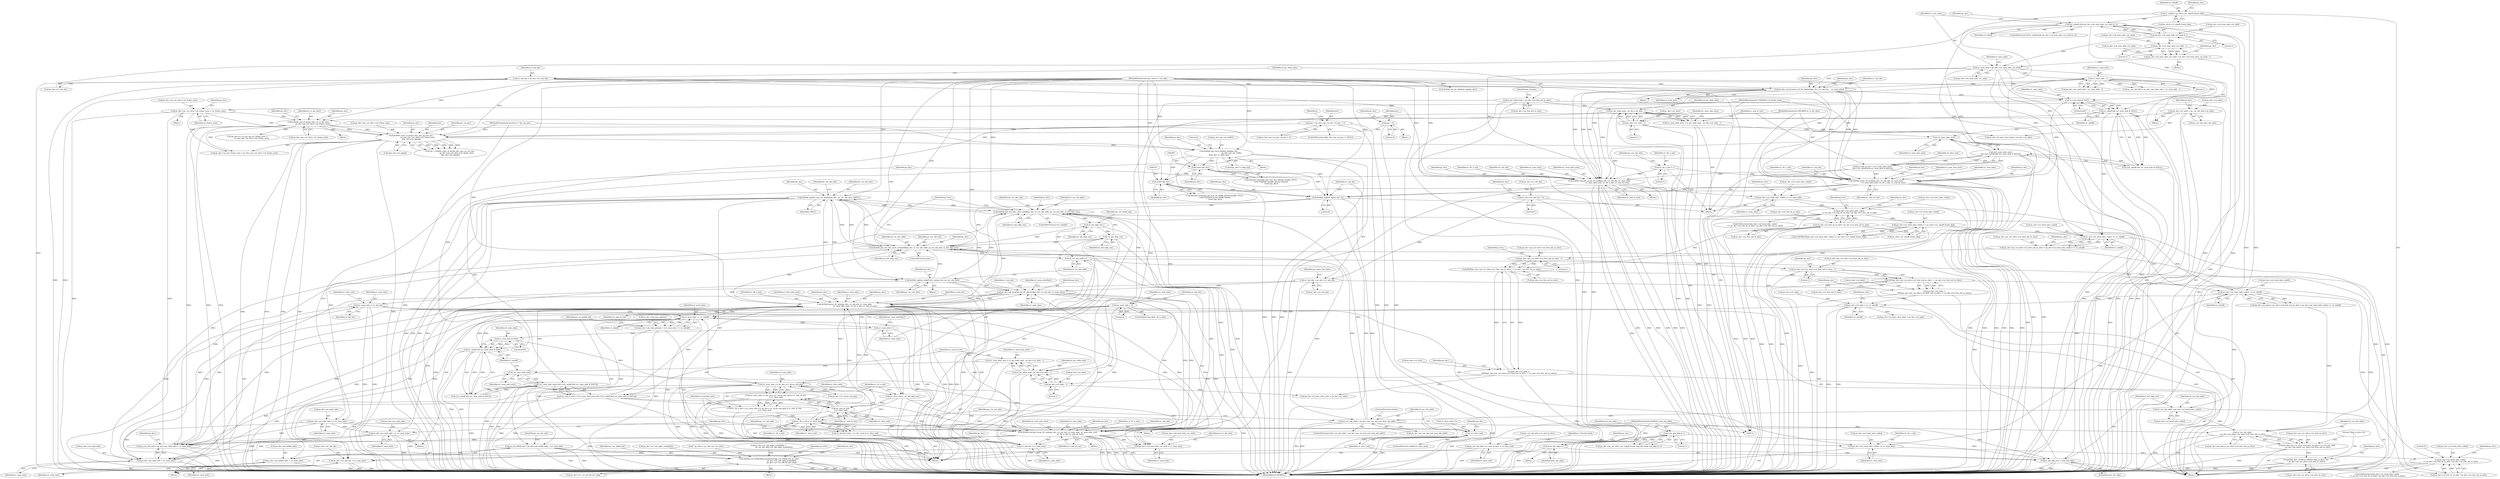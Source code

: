 digraph "0_Android_494561291a503840f385fbcd11d9bc5f4dc502b8_0@API" {
"1001226" [label="(Call,ih264d_update_nnz_for_skipmb(ps_dec, ps_cur_mb_info, CAVLC))"];
"1001155" [label="(Call,ih264d_get_mb_info_cavlc_mbaff(ps_dec, i2_cur_mb_addr, ps_cur_mb_info, i2_mb_skip_run))"];
"1001337" [label="(Call,ih264d_parse_tfr_nmb(ps_dec, u1_mb_idx, u1_num_mbs,\n                                     u1_num_mbs_next, u1_tfr_n_mb, u1_end_of_row))"];
"1001313" [label="(Call,ps_dec->pf_mvpred_ref_tfr_nby2mb(ps_dec, u1_mb_idx, u1_num_mbs))"];
"1001254" [label="(Call,ih264d_update_mbaff_left_nnz(ps_dec, ps_cur_mb_info))"];
"1001226" [label="(Call,ih264d_update_nnz_for_skipmb(ps_dec, ps_cur_mb_info, CAVLC))"];
"1001161" [label="(Call,ih264d_get_mb_info_cavlc_nonmbaff(ps_dec, i2_cur_mb_addr, ps_cur_mb_info, i2_mb_skip_run))"];
"1001057" [label="(Call,ih264d_update_qp(ps_dec, 0))"];
"1000486" [label="(Call,(void *)ps_dec)"];
"1000431" [label="(Call,ih264d_get_next_display_field(ps_dec,\n                                              ps_dec->ps_out_buffer,\n &(ps_dec->s_disp_op)))"];
"1000392" [label="(Call,ih264d_start_of_pic(ps_dec, poc, ps_cur_poc,\n                        ps_dec->ps_cur_slice->u2_frame_num,\n &ps_dec->ps_pps[j]))"];
"1000249" [label="(Call,ih264d_end_of_pic(ps_dec, u1_is_idr_slice,\n                ps_dec->ps_cur_slice->u2_frame_num))"];
"1000132" [label="(MethodParameterIn,dec_struct_t * ps_dec)"];
"1000134" [label="(MethodParameterIn,UWORD8 u1_is_idr_slice)"];
"1000236" [label="(Call,ps_dec->ps_cur_slice->u2_frame_num = u2_frame_num)"];
"1000135" [label="(MethodParameterIn,UWORD16 u2_frame_num)"];
"1000303" [label="(Call,poc = ps_dec->ps_cur_pic->i4_poc + 2)"];
"1000272" [label="(Call,poc = 0)"];
"1000136" [label="(MethodParameterIn,pocstruct_t *ps_cur_poc)"];
"1000744" [label="(Call,ih264d_decode_recon_tfr_nmb(ps_dec, u1_mb_idx, u1_num_mbs,\n                            u1_num_mbs_next, u1_tfr_n_mb, u1_end_of_row))"];
"1000683" [label="(Call,ps_dec->pf_mvpred_ref_tfr_nby2mb(ps_dec, u1_mb_idx,    u1_num_mbs))"];
"1000143" [label="(Call,u1_mb_idx = ps_dec->u1_mb_idx)"];
"1000588" [label="(Call,u1_num_mbs = ps_dec->u4_num_mbs_cur_nmb)"];
"1000569" [label="(Call,ps_dec->u4_num_mbs_cur_nmb & 1)"];
"1000575" [label="(Call,ps_dec->u4_num_mbs_cur_nmb = ps_dec->u4_num_mbs_cur_nmb - 1)"];
"1000579" [label="(Call,ps_dec->u4_num_mbs_cur_nmb - 1)"];
"1000602" [label="(Call,u1_num_mbs - 1)"];
"1000711" [label="(Call,u1_num_mbs & 0x01)"];
"1000706" [label="(Call,!u1_num_mbs_next)"];
"1000694" [label="(Call,u1_num_mbs_next = i2_pic_wdin_mbs - ps_dec->u2_mbx - 1)"];
"1000696" [label="(Call,i2_pic_wdin_mbs - ps_dec->u2_mbx - 1)"];
"1000152" [label="(Call,i2_pic_wdin_mbs = ps_dec->u2_frm_wd_in_mbs)"];
"1000698" [label="(Call,ps_dec->u2_mbx - 1)"];
"1000637" [label="(Call,ps_dec->u2_mbx = ps_cur_mb_info->u2_mbx)"];
"1000717" [label="(Call,u1_tfr_n_mb = 1)"];
"1000703" [label="(Call,u1_end_of_row = (!u1_num_mbs_next)\n && (!(u1_mbaff && (u1_num_mbs & 0x01))))"];
"1000705" [label="(Call,(!u1_num_mbs_next)\n && (!(u1_mbaff && (u1_num_mbs & 0x01))))"];
"1000708" [label="(Call,!(u1_mbaff && (u1_num_mbs & 0x01)))"];
"1000709" [label="(Call,u1_mbaff && (u1_num_mbs & 0x01))"];
"1000567" [label="(Call,(u1_mbaff) && (ps_dec->u4_num_mbs_cur_nmb & 1))"];
"1000191" [label="(Call,u1_mbaff = ps_slice->u1_mbaff_frame_flag)"];
"1000730" [label="(Call,ih264d_parse_tfr_nmb(ps_dec, u1_mb_idx, u1_num_mbs,\n                            u1_num_mbs_next, u1_tfr_n_mb, u1_end_of_row))"];
"1000530" [label="(Call,(void *)ps_dec)"];
"1001351" [label="(Call,ih264d_decode_recon_tfr_nmb(ps_dec, u1_mb_idx, u1_num_mbs, u1_num_mbs_next,\n                                            u1_tfr_n_mb, u1_end_of_row))"];
"1001277" [label="(Call,!u1_num_mbs_next)"];
"1001265" [label="(Call,u1_num_mbs_next = i2_pic_wdin_mbs - ps_dec->u2_mbx - 1)"];
"1001267" [label="(Call,i2_pic_wdin_mbs - ps_dec->u2_mbx - 1)"];
"1001269" [label="(Call,ps_dec->u2_mbx - 1)"];
"1001010" [label="(Call,ps_dec->u2_mbx =\n (MOD(ps_dec->ps_cur_slice->u2_first_mb_in_slice - 1, ps_dec->u2_frm_wd_in_mbs)))"];
"1001014" [label="(Call,MOD(ps_dec->ps_cur_slice->u2_first_mb_in_slice - 1, ps_dec->u2_frm_wd_in_mbs))"];
"1001015" [label="(Call,ps_dec->ps_cur_slice->u2_first_mb_in_slice - 1)"];
"1000893" [label="(Call,ps_dec->ps_cur_slice->u2_first_mb_in_slice = ps_dec->u2_total_mbs_coded >> u1_mbaff)"];
"1000899" [label="(Call,ps_dec->u2_total_mbs_coded >> u1_mbaff)"];
"1000795" [label="(Call,ps_dec->u2_total_mbs_coded >> ps_slice->u1_mbaff_frame_flag)"];
"1000767" [label="(Call,ps_dec->u2_total_mbs_coded\n >= ps_dec->u2_frm_ht_in_mbs * ps_dec->u2_frm_wd_in_mbs)"];
"1000751" [label="(Call,ps_dec->u2_total_mbs_coded += u1_num_mbs)"];
"1000771" [label="(Call,ps_dec->u2_frm_ht_in_mbs * ps_dec->u2_frm_wd_in_mbs)"];
"1001302" [label="(Call,u1_tfr_n_mb || u1_slice_end)"];
"1001289" [label="(Call,u1_tfr_n_mb = (u1_num_mbs == ps_dec->u1_recon_mb_grp) || u1_end_of_row\n || u1_slice_end)"];
"1001291" [label="(Call,(u1_num_mbs == ps_dec->u1_recon_mb_grp) || u1_end_of_row\n || u1_slice_end)"];
"1001292" [label="(Call,u1_num_mbs == ps_dec->u1_recon_mb_grp)"];
"1001282" [label="(Call,u1_num_mbs & 0x01)"];
"1001259" [label="(Call,u1_num_mbs++)"];
"1001128" [label="(Call,u1_num_mbs >> u1_mbaff)"];
"1001070" [label="(Call,u1_num_mbs = u1_mb_idx)"];
"1001060" [label="(Call,u1_mb_idx = ps_dec->u1_mb_idx)"];
"1000756" [label="(Call,ps_dec->u1_mb_idx = 0)"];
"1001365" [label="(Call,u1_num_mbs = 0)"];
"1001040" [label="(Call,ps_dec->u2_mby <<= u1_mbaff)"];
"1001025" [label="(Call,ps_dec->u2_mby =\n (DIV(ps_dec->ps_cur_slice->u2_first_mb_in_slice - 1, ps_dec->u2_frm_wd_in_mbs)))"];
"1001029" [label="(Call,DIV(ps_dec->ps_cur_slice->u2_first_mb_in_slice - 1, ps_dec->u2_frm_wd_in_mbs))"];
"1001030" [label="(Call,ps_dec->ps_cur_slice->u2_first_mb_in_slice - 1)"];
"1000939" [label="(Call,ps_dec->u2_total_mbs_coded >> u1_mbaff)"];
"1001280" [label="(Call,u1_mbaff && (u1_num_mbs & 0x01))"];
"1001297" [label="(Call,u1_end_of_row\n || u1_slice_end)"];
"1001274" [label="(Call,u1_end_of_row = (!u1_num_mbs_next) && (!(u1_mbaff && (u1_num_mbs & 0x01))))"];
"1001276" [label="(Call,(!u1_num_mbs_next) && (!(u1_mbaff && (u1_num_mbs & 0x01))))"];
"1001279" [label="(Call,!(u1_mbaff && (u1_num_mbs & 0x01)))"];
"1001285" [label="(Call,u1_slice_end = !i2_mb_skip_run)"];
"1001287" [label="(Call,!i2_mb_skip_run)"];
"1001242" [label="(Call,i2_mb_skip_run--)"];
"1001099" [label="(Call,i2_cur_mb_addr > ps_dec->ps_cur_sps->u2_max_mb_addr)"];
"1001257" [label="(Call,i2_cur_mb_addr++)"];
"1001085" [label="(Call,i2_cur_mb_addr = ps_dec->u2_total_mbs_coded)"];
"1001107" [label="(Call,ps_cur_mb_info = ps_dec->ps_nmb_info + u1_num_mbs)"];
"1000737" [label="(Call,ps_dec->ps_nmb_info += u1_num_mbs)"];
"1001344" [label="(Call,ps_dec->ps_nmb_info +=  u1_num_mbs)"];
"1001090" [label="(Call,i2_mb_skip_run = num_mb_skip)"];
"1000222" [label="(Call,num_mb_skip++)"];
"1000218" [label="(Call,num_mb_skip & 1)"];
"1000133" [label="(MethodParameterIn,WORD32 num_mb_skip)"];
"1001368" [label="(Call,u1_mb_idx = u1_num_mbs)"];
"1001094" [label="(Call,!u1_slice_end)"];
"1001300" [label="(Call,u1_decode_nmb = u1_tfr_n_mb || u1_slice_end)"];
"1001305" [label="(Call,ps_cur_mb_info->u1_end_of_slice = u1_slice_end)"];
"1001109" [label="(Call,ps_dec->ps_nmb_info + u1_num_mbs)"];
"1001114" [label="(Call,ps_dec->u4_num_mbs_cur_nmb = u1_num_mbs)"];
"1001124" [label="(Call,ps_dec->u4_num_pmbair = (u1_num_mbs >> u1_mbaff))"];
"1001131" [label="(Call,ps_cur_deblk_mb = ps_dec->ps_deblk_mbn + u1_num_mbs)"];
"1001173" [label="(Call,ih264d_set_deblocking_parameters(ps_cur_deblk_mb, ps_slice,\n                                             ps_dec->u1_mb_ngbr_availablity,\n                                             ps_dec->u1_cur_mb_fld_dec_flag))"];
"1001133" [label="(Call,ps_dec->ps_deblk_mbn + u1_num_mbs)"];
"1001358" [label="(Call,ps_dec->u2_total_mbs_coded += u1_num_mbs)"];
"1001431" [label="(Call,ps_dec->u2_total_mbs_coded\n >= ps_dec->u2_frm_ht_in_mbs * ps_dec->u2_frm_wd_in_mbs)"];
"1001371" [label="(Call,ps_dec->u1_mb_idx = u1_num_mbs)"];
"1001387" [label="(Call,i2_cur_mb_addr\n - ps_dec->ps_parse_cur_slice->u4_first_mb_in_slice)"];
"1001381" [label="(Call,ps_dec->ps_cur_slice->u4_mbs_in_slice = i2_cur_mb_addr\n - ps_dec->ps_parse_cur_slice->u4_first_mb_in_slice)"];
"1001394" [label="(Call,H264_DEC_DEBUG_PRINT(\"Mbs in slice: %d\n\", ps_dec->ps_cur_slice->u4_mbs_in_slice))"];
"1001396" [label="(Call,ps_dec->ps_cur_slice->u4_mbs_in_slice)"];
"1000702" [label="(Literal,1)"];
"1001011" [label="(Call,ps_dec->u2_mbx)"];
"1000744" [label="(Call,ih264d_decode_recon_tfr_nmb(ps_dec, u1_mb_idx, u1_num_mbs,\n                            u1_num_mbs_next, u1_tfr_n_mb, u1_end_of_row))"];
"1000734" [label="(Identifier,u1_num_mbs_next)"];
"1000596" [label="(Call,ps_cur_mb_info = ps_dec->ps_nmb_info + u1_num_mbs - 1)"];
"1001281" [label="(Identifier,u1_mbaff)"];
"1001174" [label="(Identifier,ps_cur_deblk_mb)"];
"1000488" [label="(Identifier,ps_dec)"];
"1000273" [label="(Identifier,poc)"];
"1001450" [label="(MethodReturn,WORD32)"];
"1000796" [label="(Call,ps_dec->u2_total_mbs_coded)"];
"1001057" [label="(Call,ih264d_update_qp(ps_dec, 0))"];
"1001059" [label="(Literal,0)"];
"1001062" [label="(Call,ps_dec->u1_mb_idx)"];
"1001173" [label="(Call,ih264d_set_deblocking_parameters(ps_cur_deblk_mb, ps_slice,\n                                             ps_dec->u1_mb_ngbr_availablity,\n                                             ps_dec->u1_cur_mb_fld_dec_flag))"];
"1000751" [label="(Call,ps_dec->u2_total_mbs_coded += u1_num_mbs)"];
"1001299" [label="(Identifier,u1_slice_end)"];
"1000486" [label="(Call,(void *)ps_dec)"];
"1001357" [label="(Identifier,u1_end_of_row)"];
"1001160" [label="(ControlStructure,else)"];
"1001159" [label="(Identifier,i2_mb_skip_run)"];
"1001416" [label="(Call,ps_dec->i2_prev_slice_mbx = ps_dec->u2_mbx)"];
"1001352" [label="(Identifier,ps_dec)"];
"1001037" [label="(Call,ps_dec->u2_frm_wd_in_mbs)"];
"1001106" [label="(ControlStructure,break;)"];
"1000138" [label="(Block,)"];
"1000733" [label="(Identifier,u1_num_mbs)"];
"1001284" [label="(Literal,0x01)"];
"1000570" [label="(Call,ps_dec->u4_num_mbs_cur_nmb)"];
"1000712" [label="(Identifier,u1_num_mbs)"];
"1001292" [label="(Call,u1_num_mbs == ps_dec->u1_recon_mb_grp)"];
"1000637" [label="(Call,ps_dec->u2_mbx = ps_cur_mb_info->u2_mbx)"];
"1001318" [label="(Identifier,u1_num_mbsNby2)"];
"1000390" [label="(Call,ret = ih264d_start_of_pic(ps_dec, poc, ps_cur_poc,\n                        ps_dec->ps_cur_slice->u2_frame_num,\n &ps_dec->ps_pps[j]))"];
"1000731" [label="(Identifier,ps_dec)"];
"1001269" [label="(Call,ps_dec->u2_mbx - 1)"];
"1001258" [label="(Identifier,i2_cur_mb_addr)"];
"1000396" [label="(Call,ps_dec->ps_cur_slice->u2_frame_num)"];
"1000698" [label="(Call,ps_dec->u2_mbx - 1)"];
"1000743" [label="(Block,)"];
"1001025" [label="(Call,ps_dec->u2_mby =\n (DIV(ps_dec->ps_cur_slice->u2_first_mb_in_slice - 1, ps_dec->u2_frm_wd_in_mbs)))"];
"1000704" [label="(Identifier,u1_end_of_row)"];
"1001113" [label="(Identifier,u1_num_mbs)"];
"1000781" [label="(Identifier,ps_dec)"];
"1000251" [label="(Identifier,u1_is_idr_slice)"];
"1000900" [label="(Call,ps_dec->u2_total_mbs_coded)"];
"1001381" [label="(Call,ps_dec->ps_cur_slice->u4_mbs_in_slice = i2_cur_mb_addr\n - ps_dec->ps_parse_cur_slice->u4_first_mb_in_slice)"];
"1001365" [label="(Call,u1_num_mbs = 0)"];
"1001423" [label="(Call,ps_dec->i2_prev_slice_mby = ps_dec->u2_mby)"];
"1001016" [label="(Call,ps_dec->ps_cur_slice->u2_first_mb_in_slice)"];
"1000154" [label="(Call,ps_dec->u2_frm_wd_in_mbs)"];
"1000752" [label="(Call,ps_dec->u2_total_mbs_coded)"];
"1001303" [label="(Identifier,u1_tfr_n_mb)"];
"1000268" [label="(Block,)"];
"1000219" [label="(Identifier,num_mb_skip)"];
"1001345" [label="(Call,ps_dec->ps_nmb_info)"];
"1001389" [label="(Call,ps_dec->ps_parse_cur_slice->u4_first_mb_in_slice)"];
"1001278" [label="(Identifier,u1_num_mbs_next)"];
"1001265" [label="(Call,u1_num_mbs_next = i2_pic_wdin_mbs - ps_dec->u2_mbx - 1)"];
"1001290" [label="(Identifier,u1_tfr_n_mb)"];
"1000748" [label="(Identifier,u1_num_mbs_next)"];
"1000297" [label="(ControlStructure,if(ps_dec->ps_cur_pic != NULL))"];
"1001388" [label="(Identifier,i2_cur_mb_addr)"];
"1001071" [label="(Identifier,u1_num_mbs)"];
"1000799" [label="(Call,ps_slice->u1_mbaff_frame_flag)"];
"1001176" [label="(Call,ps_dec->u1_mb_ngbr_availablity)"];
"1000717" [label="(Call,u1_tfr_n_mb = 1)"];
"1000753" [label="(Identifier,ps_dec)"];
"1000684" [label="(Identifier,ps_dec)"];
"1001101" [label="(Call,ps_dec->ps_cur_sps->u2_max_mb_addr)"];
"1001165" [label="(Identifier,i2_mb_skip_run)"];
"1000401" [label="(Call,&ps_dec->ps_pps[j])"];
"1000709" [label="(Call,u1_mbaff && (u1_num_mbs & 0x01))"];
"1001266" [label="(Identifier,u1_num_mbs_next)"];
"1000304" [label="(Identifier,poc)"];
"1000393" [label="(Identifier,ps_dec)"];
"1000145" [label="(Call,ps_dec->u1_mb_idx)"];
"1001348" [label="(Identifier,u1_num_mbs)"];
"1000758" [label="(Identifier,ps_dec)"];
"1001359" [label="(Call,ps_dec->u2_total_mbs_coded)"];
"1000132" [label="(MethodParameterIn,dec_struct_t * ps_dec)"];
"1000745" [label="(Identifier,ps_dec)"];
"1001114" [label="(Call,ps_dec->u4_num_mbs_cur_nmb = u1_num_mbs)"];
"1000568" [label="(Identifier,u1_mbaff)"];
"1001297" [label="(Call,u1_end_of_row\n || u1_slice_end)"];
"1000313" [label="(Identifier,j)"];
"1001255" [label="(Identifier,ps_dec)"];
"1000207" [label="(Call,ih264d_err_pic_dispbuf_mgr(ps_dec))"];
"1001092" [label="(Identifier,num_mb_skip)"];
"1000903" [label="(Identifier,u1_mbaff)"];
"1001350" [label="(Block,)"];
"1001128" [label="(Call,u1_num_mbs >> u1_mbaff)"];
"1000250" [label="(Identifier,ps_dec)"];
"1000604" [label="(Literal,1)"];
"1000939" [label="(Call,ps_dec->u2_total_mbs_coded >> u1_mbaff)"];
"1001164" [label="(Identifier,ps_cur_mb_info)"];
"1001279" [label="(Call,!(u1_mbaff && (u1_num_mbs & 0x01)))"];
"1001288" [label="(Identifier,i2_mb_skip_run)"];
"1001109" [label="(Call,ps_dec->ps_nmb_info + u1_num_mbs)"];
"1000766" [label="(ControlStructure,if(ps_dec->u2_total_mbs_coded\n >= ps_dec->u2_frm_ht_in_mbs * ps_dec->u2_frm_wd_in_mbs))"];
"1001341" [label="(Identifier,u1_num_mbs_next)"];
"1000768" [label="(Call,ps_dec->u2_total_mbs_coded)"];
"1001094" [label="(Call,!u1_slice_end)"];
"1001047" [label="(Identifier,ps_dec)"];
"1000790" [label="(Identifier,ps_dec)"];
"1000598" [label="(Call,ps_dec->ps_nmb_info + u1_num_mbs - 1)"];
"1001041" [label="(Call,ps_dec->u2_mby)"];
"1000303" [label="(Call,poc = ps_dec->ps_cur_pic->i4_poc + 2)"];
"1001267" [label="(Call,i2_pic_wdin_mbs - ps_dec->u2_mbx - 1)"];
"1001155" [label="(Call,ih264d_get_mb_info_cavlc_mbaff(ps_dec, i2_cur_mb_addr, ps_cur_mb_info, i2_mb_skip_run))"];
"1001036" [label="(Literal,1)"];
"1000602" [label="(Call,u1_num_mbs - 1)"];
"1001087" [label="(Call,ps_dec->u2_total_mbs_coded)"];
"1000218" [label="(Call,num_mb_skip & 1)"];
"1000223" [label="(Identifier,num_mb_skip)"];
"1001073" [label="(Call,u1_slice_end = 0)"];
"1000532" [label="(Identifier,ps_dec)"];
"1000565" [label="(Block,)"];
"1001287" [label="(Call,!i2_mb_skip_run)"];
"1000583" [label="(Literal,1)"];
"1000757" [label="(Call,ps_dec->u1_mb_idx)"];
"1001294" [label="(Call,ps_dec->u1_recon_mb_grp)"];
"1000260" [label="(Identifier,ps_dec)"];
"1001040" [label="(Call,ps_dec->u2_mby <<= u1_mbaff)"];
"1000738" [label="(Call,ps_dec->ps_nmb_info)"];
"1001309" [label="(Identifier,u1_slice_end)"];
"1001130" [label="(Identifier,u1_mbaff)"];
"1001015" [label="(Call,ps_dec->ps_cur_slice->u2_first_mb_in_slice - 1)"];
"1001030" [label="(Call,ps_dec->ps_cur_slice->u2_first_mb_in_slice - 1)"];
"1001014" [label="(Call,MOD(ps_dec->ps_cur_slice->u2_first_mb_in_slice - 1, ps_dec->u2_frm_wd_in_mbs))"];
"1001096" [label="(Block,)"];
"1001368" [label="(Call,u1_mb_idx = u1_num_mbs)"];
"1000574" [label="(Block,)"];
"1001371" [label="(Call,ps_dec->u1_mb_idx = u1_num_mbs)"];
"1000237" [label="(Call,ps_dec->ps_cur_slice->u2_frame_num)"];
"1001435" [label="(Call,ps_dec->u2_frm_ht_in_mbs * ps_dec->u2_frm_wd_in_mbs)"];
"1001307" [label="(Identifier,ps_cur_mb_info)"];
"1001356" [label="(Identifier,u1_tfr_n_mb)"];
"1000242" [label="(Identifier,u2_frame_num)"];
"1001351" [label="(Call,ih264d_decode_recon_tfr_nmb(ps_dec, u1_mb_idx, u1_num_mbs, u1_num_mbs_next,\n                                            u1_tfr_n_mb, u1_end_of_row))"];
"1001274" [label="(Call,u1_end_of_row = (!u1_num_mbs_next) && (!(u1_mbaff && (u1_num_mbs & 0x01))))"];
"1001358" [label="(Call,ps_dec->u2_total_mbs_coded += u1_num_mbs)"];
"1000696" [label="(Call,i2_pic_wdin_mbs - ps_dec->u2_mbx - 1)"];
"1000278" [label="(Identifier,ps_dec)"];
"1000715" [label="(Identifier,u1_slice_end)"];
"1001394" [label="(Call,H264_DEC_DEBUG_PRINT(\"Mbs in slice: %d\n\", ps_dec->ps_cur_slice->u4_mbs_in_slice))"];
"1000530" [label="(Call,(void *)ps_dec)"];
"1000705" [label="(Call,(!u1_num_mbs_next)\n && (!(u1_mbaff && (u1_num_mbs & 0x01))))"];
"1000143" [label="(Call,u1_mb_idx = ps_dec->u1_mb_idx)"];
"1001042" [label="(Identifier,ps_dec)"];
"1000252" [label="(Call,ps_dec->ps_cur_slice->u2_frame_num)"];
"1001367" [label="(Literal,0)"];
"1001432" [label="(Call,ps_dec->u2_total_mbs_coded)"];
"1000246" [label="(Identifier,ps_dec)"];
"1000641" [label="(Call,ps_cur_mb_info->u2_mbx)"];
"1000248" [label="(Block,)"];
"1000305" [label="(Call,ps_dec->ps_cur_pic->i4_poc + 2)"];
"1001259" [label="(Call,u1_num_mbs++)"];
"1001060" [label="(Call,u1_mb_idx = ps_dec->u1_mb_idx)"];
"1001161" [label="(Call,ih264d_get_mb_info_cavlc_nonmbaff(ps_dec, i2_cur_mb_addr, ps_cur_mb_info, i2_mb_skip_run))"];
"1001229" [label="(Identifier,CAVLC)"];
"1001360" [label="(Identifier,ps_dec)"];
"1000940" [label="(Call,ps_dec->u2_total_mbs_coded)"];
"1001346" [label="(Identifier,ps_dec)"];
"1000711" [label="(Call,u1_num_mbs & 0x01)"];
"1001404" [label="(Identifier,ps_dec)"];
"1000924" [label="(Call,ps_dec->u2_prv_frame_num = ps_dec->ps_cur_slice->u2_frame_num)"];
"1001340" [label="(Identifier,u1_num_mbs)"];
"1001066" [label="(Identifier,ps_parse_mb_data)"];
"1000638" [label="(Call,ps_dec->u2_mbx)"];
"1001021" [label="(Literal,1)"];
"1001242" [label="(Call,i2_mb_skip_run--)"];
"1001372" [label="(Call,ps_dec->u1_mb_idx)"];
"1000763" [label="(Identifier,ps_dec)"];
"1000166" [label="(Call,* ps_slice = ps_dec->ps_cur_slice)"];
"1001375" [label="(Identifier,u1_num_mbs)"];
"1000907" [label="(Identifier,ps_dec)"];
"1000274" [label="(Literal,0)"];
"1000433" [label="(Call,ps_dec->ps_out_buffer)"];
"1001158" [label="(Identifier,ps_cur_mb_info)"];
"1000522" [label="(Call,ithread_create(ps_dec->pv_bs_deblk_thread_handle, NULL,\n (void *)ih264d_recon_deblk_thread,\n (void *)ps_dec))"];
"1000756" [label="(Call,ps_dec->u1_mb_idx = 0)"];
"1000144" [label="(Identifier,u1_mb_idx)"];
"1000795" [label="(Call,ps_dec->u2_total_mbs_coded >> ps_slice->u1_mbaff_frame_flag)"];
"1001061" [label="(Identifier,u1_mb_idx)"];
"1001289" [label="(Call,u1_tfr_n_mb = (u1_num_mbs == ps_dec->u1_recon_mb_grp) || u1_end_of_row\n || u1_slice_end)"];
"1000580" [label="(Call,ps_dec->u4_num_mbs_cur_nmb)"];
"1000749" [label="(Identifier,u1_tfr_n_mb)"];
"1001262" [label="(Identifier,u1_num_mbsNby2)"];
"1001273" [label="(Literal,1)"];
"1000588" [label="(Call,u1_num_mbs = ps_dec->u4_num_mbs_cur_nmb)"];
"1000222" [label="(Call,num_mb_skip++)"];
"1000775" [label="(Call,ps_dec->u2_frm_wd_in_mbs)"];
"1001282" [label="(Call,u1_num_mbs & 0x01)"];
"1001074" [label="(Identifier,u1_slice_end)"];
"1000221" [label="(Block,)"];
"1000694" [label="(Call,u1_num_mbs_next = i2_pic_wdin_mbs - ps_dec->u2_mbx - 1)"];
"1001131" [label="(Call,ps_cur_deblk_mb = ps_dec->ps_deblk_mbn + u1_num_mbs)"];
"1001100" [label="(Identifier,i2_cur_mb_addr)"];
"1000133" [label="(MethodParameterIn,WORD32 num_mb_skip)"];
"1000193" [label="(Call,ps_slice->u1_mbaff_frame_flag)"];
"1001353" [label="(Identifier,u1_mb_idx)"];
"1001179" [label="(Call,ps_dec->u1_cur_mb_fld_dec_flag)"];
"1000710" [label="(Identifier,u1_mbaff)"];
"1000567" [label="(Call,(u1_mbaff) && (ps_dec->u4_num_mbs_cur_nmb & 1))"];
"1001387" [label="(Call,i2_cur_mb_addr\n - ps_dec->ps_parse_cur_slice->u4_first_mb_in_slice)"];
"1000235" [label="(Block,)"];
"1000893" [label="(Call,ps_dec->ps_cur_slice->u2_first_mb_in_slice = ps_dec->u2_total_mbs_coded >> u1_mbaff)"];
"1000697" [label="(Identifier,i2_pic_wdin_mbs)"];
"1001301" [label="(Identifier,u1_decode_nmb)"];
"1001395" [label="(Literal,\"Mbs in slice: %d\n\")"];
"1000793" [label="(Call,(UWORD32)(ps_dec->u2_total_mbs_coded >> ps_slice->u1_mbaff_frame_flag))"];
"1001246" [label="(Identifier,ps_cur_deblk_mb)"];
"1000706" [label="(Call,!u1_num_mbs_next)"];
"1001115" [label="(Call,ps_dec->u4_num_mbs_cur_nmb)"];
"1000718" [label="(Identifier,u1_tfr_n_mb)"];
"1000699" [label="(Call,ps_dec->u2_mbx)"];
"1000569" [label="(Call,ps_dec->u4_num_mbs_cur_nmb & 1)"];
"1001091" [label="(Identifier,i2_mb_skip_run)"];
"1001116" [label="(Identifier,ps_dec)"];
"1000750" [label="(Identifier,u1_end_of_row)"];
"1000683" [label="(Call,ps_dec->pf_mvpred_ref_tfr_nby2mb(ps_dec, u1_mb_idx,    u1_num_mbs))"];
"1000161" [label="(Identifier,ps_bitstrm)"];
"1000590" [label="(Call,ps_dec->u4_num_mbs_cur_nmb)"];
"1001313" [label="(Call,ps_dec->pf_mvpred_ref_tfr_nby2mb(ps_dec, u1_mb_idx, u1_num_mbs))"];
"1001137" [label="(Identifier,u1_num_mbs)"];
"1000212" [label="(Call,ps_dec->ps_cur_slice->u1_mbaff_frame_flag && (num_mb_skip & 1))"];
"1000767" [label="(Call,ps_dec->u2_total_mbs_coded\n >= ps_dec->u2_frm_ht_in_mbs * ps_dec->u2_frm_wd_in_mbs)"];
"1001134" [label="(Call,ps_dec->ps_deblk_mbn)"];
"1001124" [label="(Call,ps_dec->u4_num_pmbair = (u1_num_mbs >> u1_mbaff))"];
"1001010" [label="(Call,ps_dec->u2_mbx =\n (MOD(ps_dec->ps_cur_slice->u2_first_mb_in_slice - 1, ps_dec->u2_frm_wd_in_mbs)))"];
"1001298" [label="(Identifier,u1_end_of_row)"];
"1000192" [label="(Identifier,u1_mbaff)"];
"1001293" [label="(Identifier,u1_num_mbs)"];
"1000436" [label="(Call,&(ps_dec->s_disp_op))"];
"1000236" [label="(Call,ps_dec->ps_cur_slice->u2_frame_num = u2_frame_num)"];
"1001108" [label="(Identifier,ps_cur_mb_info)"];
"1000202" [label="(Identifier,ps_dec)"];
"1000722" [label="(Identifier,ps_cur_mb_info)"];
"1000249" [label="(Call,ih264d_end_of_pic(ps_dec, u1_is_idr_slice,\n                ps_dec->ps_cur_slice->u2_frame_num))"];
"1001090" [label="(Call,i2_mb_skip_run = num_mb_skip)"];
"1000719" [label="(Literal,1)"];
"1001132" [label="(Identifier,ps_cur_deblk_mb)"];
"1000772" [label="(Call,ps_dec->u2_frm_ht_in_mbs)"];
"1001305" [label="(Call,ps_cur_mb_info->u1_end_of_slice = u1_slice_end)"];
"1001129" [label="(Identifier,u1_num_mbs)"];
"1001338" [label="(Identifier,ps_dec)"];
"1000134" [label="(MethodParameterIn,UWORD8 u1_is_idr_slice)"];
"1001023" [label="(Identifier,ps_dec)"];
"1001291" [label="(Call,(u1_num_mbs == ps_dec->u1_recon_mb_grp) || u1_end_of_row\n || u1_slice_end)"];
"1001156" [label="(Identifier,ps_dec)"];
"1000730" [label="(Call,ih264d_parse_tfr_nmb(ps_dec, u1_mb_idx, u1_num_mbs,\n                            u1_num_mbs_next, u1_tfr_n_mb, u1_end_of_row))"];
"1000755" [label="(Identifier,u1_num_mbs)"];
"1001336" [label="(Block,)"];
"1001072" [label="(Identifier,u1_mb_idx)"];
"1001254" [label="(Call,ih264d_update_mbaff_left_nnz(ps_dec, ps_cur_mb_info))"];
"1001256" [label="(Identifier,ps_cur_mb_info)"];
"1000432" [label="(Identifier,ps_dec)"];
"1001276" [label="(Call,(!u1_num_mbs_next) && (!(u1_mbaff && (u1_num_mbs & 0x01))))"];
"1000152" [label="(Call,i2_pic_wdin_mbs = ps_dec->u2_frm_wd_in_mbs)"];
"1000746" [label="(Identifier,u1_mb_idx)"];
"1000644" [label="(Call,ps_dec->u1_mb_ngbr_availablity =\n                    ps_cur_mb_info->u1_mb_ngbr_availablity)"];
"1001364" [label="(Identifier,u1_tfr_n_mb)"];
"1001283" [label="(Identifier,u1_num_mbs)"];
"1000257" [label="(Call,ps_dec->s_cur_pic_poc.u2_frame_num =\n                ps_dec->ps_cur_slice->u2_frame_num)"];
"1001107" [label="(Call,ps_cur_mb_info = ps_dec->ps_nmb_info + u1_num_mbs)"];
"1000708" [label="(Call,!(u1_mbaff && (u1_num_mbs & 0x01)))"];
"1001277" [label="(Call,!u1_num_mbs_next)"];
"1001140" [label="(Identifier,ps_cur_mb_info)"];
"1001243" [label="(Identifier,i2_mb_skip_run)"];
"1000653" [label="(Block,)"];
"1001257" [label="(Call,i2_cur_mb_addr++)"];
"1001339" [label="(Identifier,u1_mb_idx)"];
"1001286" [label="(Identifier,u1_slice_end)"];
"1001300" [label="(Call,u1_decode_nmb = u1_tfr_n_mb || u1_slice_end)"];
"1000220" [label="(Literal,1)"];
"1001026" [label="(Call,ps_dec->u2_mby)"];
"1000430" [label="(Block,)"];
"1001162" [label="(Identifier,ps_dec)"];
"1001133" [label="(Call,ps_dec->ps_deblk_mbn + u1_num_mbs)"];
"1001430" [label="(ControlStructure,if(ps_dec->u2_total_mbs_coded\n >= ps_dec->u2_frm_ht_in_mbs * ps_dec->u2_frm_wd_in_mbs))"];
"1000735" [label="(Identifier,u1_tfr_n_mb)"];
"1001355" [label="(Identifier,u1_num_mbs_next)"];
"1000135" [label="(MethodParameterIn,UWORD16 u2_frame_num)"];
"1001070" [label="(Call,u1_num_mbs = u1_mb_idx)"];
"1001445" [label="(Identifier,ps_dec)"];
"1001342" [label="(Identifier,u1_tfr_n_mb)"];
"1001362" [label="(Identifier,u1_num_mbs)"];
"1000760" [label="(Literal,0)"];
"1001369" [label="(Identifier,u1_mb_idx)"];
"1001233" [label="(Identifier,ps_cur_mb_info)"];
"1000689" [label="(Identifier,ps_dec)"];
"1000227" [label="(Identifier,ps_dec)"];
"1000682" [label="(Block,)"];
"1001093" [label="(ControlStructure,while(!u1_slice_end))"];
"1000894" [label="(Call,ps_dec->ps_cur_slice->u2_first_mb_in_slice)"];
"1000272" [label="(Call,poc = 0)"];
"1000943" [label="(Identifier,u1_mbaff)"];
"1000707" [label="(Identifier,u1_num_mbs_next)"];
"1000713" [label="(Literal,0x01)"];
"1001098" [label="(ControlStructure,if(i2_cur_mb_addr > ps_dec->ps_cur_sps->u2_max_mb_addr))"];
"1000589" [label="(Identifier,u1_num_mbs)"];
"1001268" [label="(Identifier,i2_pic_wdin_mbs)"];
"1001121" [label="(Identifier,ps_cur_mb_info)"];
"1000573" [label="(Literal,1)"];
"1001125" [label="(Call,ps_dec->u4_num_pmbair)"];
"1000394" [label="(Identifier,poc)"];
"1000575" [label="(Call,ps_dec->u4_num_mbs_cur_nmb = ps_dec->u4_num_mbs_cur_nmb - 1)"];
"1001366" [label="(Identifier,u1_num_mbs)"];
"1000686" [label="(Identifier,u1_num_mbs)"];
"1001172" [label="(Block,)"];
"1001373" [label="(Identifier,ps_dec)"];
"1001169" [label="(Identifier,ps_dec)"];
"1001314" [label="(Identifier,ps_dec)"];
"1001312" [label="(Block,)"];
"1001304" [label="(Identifier,u1_slice_end)"];
"1001354" [label="(Identifier,u1_num_mbs)"];
"1001280" [label="(Call,u1_mbaff && (u1_num_mbs & 0x01))"];
"1001110" [label="(Call,ps_dec->ps_nmb_info)"];
"1000899" [label="(Call,ps_dec->u2_total_mbs_coded >> u1_mbaff)"];
"1000586" [label="(Identifier,ps_dec)"];
"1000191" [label="(Call,u1_mbaff = ps_slice->u1_mbaff_frame_flag)"];
"1001027" [label="(Identifier,ps_dec)"];
"1001315" [label="(Identifier,u1_mb_idx)"];
"1001363" [label="(ControlStructure,if(u1_tfr_n_mb))"];
"1000646" [label="(Identifier,ps_dec)"];
"1000577" [label="(Identifier,ps_dec)"];
"1001153" [label="(ControlStructure,if (u1_mbaff))"];
"1000737" [label="(Call,ps_dec->ps_nmb_info += u1_num_mbs)"];
"1000771" [label="(Call,ps_dec->u2_frm_ht_in_mbs * ps_dec->u2_frm_wd_in_mbs)"];
"1001099" [label="(Call,i2_cur_mb_addr > ps_dec->ps_cur_sps->u2_max_mb_addr)"];
"1000603" [label="(Identifier,u1_num_mbs)"];
"1001343" [label="(Identifier,u1_end_of_row)"];
"1000153" [label="(Identifier,i2_pic_wdin_mbs)"];
"1000594" [label="(Identifier,u1_num_mbs)"];
"1001285" [label="(Call,u1_slice_end = !i2_mb_skip_run)"];
"1000736" [label="(Identifier,u1_end_of_row)"];
"1000685" [label="(Identifier,u1_mb_idx)"];
"1001302" [label="(Call,u1_tfr_n_mb || u1_slice_end)"];
"1000747" [label="(Identifier,u1_num_mbs)"];
"1000695" [label="(Identifier,u1_num_mbs_next)"];
"1001118" [label="(Identifier,u1_num_mbs)"];
"1001163" [label="(Identifier,i2_cur_mb_addr)"];
"1001306" [label="(Call,ps_cur_mb_info->u1_end_of_slice)"];
"1001038" [label="(Identifier,ps_dec)"];
"1000703" [label="(Call,u1_end_of_row = (!u1_num_mbs_next)\n && (!(u1_mbaff && (u1_num_mbs & 0x01))))"];
"1000732" [label="(Identifier,u1_mb_idx)"];
"1000933" [label="(Call,ps_dec->ps_parse_cur_slice->u4_first_mb_in_slice = ps_dec->u2_total_mbs_coded >> u1_mbaff)"];
"1000741" [label="(Identifier,u1_num_mbs)"];
"1000442" [label="(Literal,0)"];
"1000431" [label="(Call,ih264d_get_next_display_field(ps_dec,\n                                              ps_dec->ps_out_buffer,\n &(ps_dec->s_disp_op)))"];
"1001382" [label="(Call,ps_dec->ps_cur_slice->u4_mbs_in_slice)"];
"1000566" [label="(ControlStructure,if((u1_mbaff) && (ps_dec->u4_num_mbs_cur_nmb & 1)))"];
"1001029" [label="(Call,DIV(ps_dec->ps_cur_slice->u2_first_mb_in_slice - 1, ps_dec->u2_frm_wd_in_mbs))"];
"1000739" [label="(Identifier,ps_dec)"];
"1001086" [label="(Identifier,i2_cur_mb_addr)"];
"1001275" [label="(Identifier,u1_end_of_row)"];
"1001031" [label="(Call,ps_dec->ps_cur_slice->u2_first_mb_in_slice)"];
"1001344" [label="(Call,ps_dec->ps_nmb_info +=  u1_num_mbs)"];
"1001095" [label="(Identifier,u1_slice_end)"];
"1001022" [label="(Call,ps_dec->u2_frm_wd_in_mbs)"];
"1001228" [label="(Identifier,ps_cur_mb_info)"];
"1001431" [label="(Call,ps_dec->u2_total_mbs_coded\n >= ps_dec->u2_frm_ht_in_mbs * ps_dec->u2_frm_wd_in_mbs)"];
"1000392" [label="(Call,ih264d_start_of_pic(ps_dec, poc, ps_cur_poc,\n                        ps_dec->ps_cur_slice->u2_frame_num,\n &ps_dec->ps_pps[j]))"];
"1000136" [label="(MethodParameterIn,pocstruct_t *ps_cur_poc)"];
"1001337" [label="(Call,ih264d_parse_tfr_nmb(ps_dec, u1_mb_idx, u1_num_mbs,\n                                     u1_num_mbs_next, u1_tfr_n_mb, u1_end_of_row))"];
"1000576" [label="(Call,ps_dec->u4_num_mbs_cur_nmb)"];
"1001378" [label="(Identifier,ps_dec)"];
"1001058" [label="(Identifier,ps_dec)"];
"1001175" [label="(Identifier,ps_slice)"];
"1000478" [label="(Call,ithread_create(ps_dec->pv_dec_thread_handle, NULL,\n (void *)ih264d_decode_picture_thread,\n (void *)ps_dec))"];
"1001085" [label="(Call,i2_cur_mb_addr = ps_dec->u2_total_mbs_coded)"];
"1001253" [label="(Block,)"];
"1000803" [label="(Call,ps_dec->i2_prev_slice_mbx = ps_dec->u2_mbx)"];
"1001270" [label="(Call,ps_dec->u2_mbx)"];
"1000729" [label="(Block,)"];
"1000579" [label="(Call,ps_dec->u4_num_mbs_cur_nmb - 1)"];
"1001311" [label="(Identifier,u1_decode_nmb)"];
"1001449" [label="(Literal,0)"];
"1001260" [label="(Identifier,u1_num_mbs)"];
"1001157" [label="(Identifier,i2_cur_mb_addr)"];
"1000395" [label="(Identifier,ps_cur_poc)"];
"1001184" [label="(Identifier,ps_dec)"];
"1001044" [label="(Identifier,u1_mbaff)"];
"1001370" [label="(Identifier,u1_num_mbs)"];
"1001227" [label="(Identifier,ps_dec)"];
"1001316" [label="(Identifier,u1_num_mbs)"];
"1001226" [label="(Call,ih264d_update_nnz_for_skipmb(ps_dec, ps_cur_mb_info, CAVLC))"];
"1001226" -> "1001096"  [label="AST: "];
"1001226" -> "1001229"  [label="CFG: "];
"1001227" -> "1001226"  [label="AST: "];
"1001228" -> "1001226"  [label="AST: "];
"1001229" -> "1001226"  [label="AST: "];
"1001233" -> "1001226"  [label="CFG: "];
"1001226" -> "1001450"  [label="DDG: "];
"1001226" -> "1001450"  [label="DDG: "];
"1001226" -> "1001450"  [label="DDG: "];
"1001226" -> "1001450"  [label="DDG: "];
"1001226" -> "1001155"  [label="DDG: "];
"1001226" -> "1001161"  [label="DDG: "];
"1001155" -> "1001226"  [label="DDG: "];
"1001155" -> "1001226"  [label="DDG: "];
"1001161" -> "1001226"  [label="DDG: "];
"1001161" -> "1001226"  [label="DDG: "];
"1000132" -> "1001226"  [label="DDG: "];
"1001226" -> "1001254"  [label="DDG: "];
"1001226" -> "1001254"  [label="DDG: "];
"1001226" -> "1001313"  [label="DDG: "];
"1001155" -> "1001153"  [label="AST: "];
"1001155" -> "1001159"  [label="CFG: "];
"1001156" -> "1001155"  [label="AST: "];
"1001157" -> "1001155"  [label="AST: "];
"1001158" -> "1001155"  [label="AST: "];
"1001159" -> "1001155"  [label="AST: "];
"1001169" -> "1001155"  [label="CFG: "];
"1001155" -> "1001450"  [label="DDG: "];
"1001337" -> "1001155"  [label="DDG: "];
"1001057" -> "1001155"  [label="DDG: "];
"1001254" -> "1001155"  [label="DDG: "];
"1001351" -> "1001155"  [label="DDG: "];
"1000132" -> "1001155"  [label="DDG: "];
"1001099" -> "1001155"  [label="DDG: "];
"1001107" -> "1001155"  [label="DDG: "];
"1001090" -> "1001155"  [label="DDG: "];
"1001287" -> "1001155"  [label="DDG: "];
"1001155" -> "1001242"  [label="DDG: "];
"1001155" -> "1001257"  [label="DDG: "];
"1001337" -> "1001336"  [label="AST: "];
"1001337" -> "1001343"  [label="CFG: "];
"1001338" -> "1001337"  [label="AST: "];
"1001339" -> "1001337"  [label="AST: "];
"1001340" -> "1001337"  [label="AST: "];
"1001341" -> "1001337"  [label="AST: "];
"1001342" -> "1001337"  [label="AST: "];
"1001343" -> "1001337"  [label="AST: "];
"1001346" -> "1001337"  [label="CFG: "];
"1001337" -> "1001450"  [label="DDG: "];
"1001337" -> "1001450"  [label="DDG: "];
"1001337" -> "1001450"  [label="DDG: "];
"1001337" -> "1001450"  [label="DDG: "];
"1001337" -> "1001450"  [label="DDG: "];
"1001337" -> "1001107"  [label="DDG: "];
"1001337" -> "1001109"  [label="DDG: "];
"1001337" -> "1001114"  [label="DDG: "];
"1001337" -> "1001128"  [label="DDG: "];
"1001337" -> "1001161"  [label="DDG: "];
"1001313" -> "1001337"  [label="DDG: "];
"1001313" -> "1001337"  [label="DDG: "];
"1001313" -> "1001337"  [label="DDG: "];
"1000132" -> "1001337"  [label="DDG: "];
"1001277" -> "1001337"  [label="DDG: "];
"1001302" -> "1001337"  [label="DDG: "];
"1001274" -> "1001337"  [label="DDG: "];
"1001297" -> "1001337"  [label="DDG: "];
"1001337" -> "1001344"  [label="DDG: "];
"1001337" -> "1001358"  [label="DDG: "];
"1001337" -> "1001368"  [label="DDG: "];
"1001337" -> "1001371"  [label="DDG: "];
"1001313" -> "1001312"  [label="AST: "];
"1001313" -> "1001316"  [label="CFG: "];
"1001314" -> "1001313"  [label="AST: "];
"1001315" -> "1001313"  [label="AST: "];
"1001316" -> "1001313"  [label="AST: "];
"1001318" -> "1001313"  [label="CFG: "];
"1001313" -> "1001450"  [label="DDG: "];
"1001254" -> "1001313"  [label="DDG: "];
"1000132" -> "1001313"  [label="DDG: "];
"1001368" -> "1001313"  [label="DDG: "];
"1001060" -> "1001313"  [label="DDG: "];
"1001292" -> "1001313"  [label="DDG: "];
"1001313" -> "1001351"  [label="DDG: "];
"1001313" -> "1001351"  [label="DDG: "];
"1001313" -> "1001351"  [label="DDG: "];
"1001254" -> "1001253"  [label="AST: "];
"1001254" -> "1001256"  [label="CFG: "];
"1001255" -> "1001254"  [label="AST: "];
"1001256" -> "1001254"  [label="AST: "];
"1001258" -> "1001254"  [label="CFG: "];
"1001254" -> "1001450"  [label="DDG: "];
"1001254" -> "1001450"  [label="DDG: "];
"1001254" -> "1001450"  [label="DDG: "];
"1001254" -> "1001161"  [label="DDG: "];
"1000132" -> "1001254"  [label="DDG: "];
"1001161" -> "1001160"  [label="AST: "];
"1001161" -> "1001165"  [label="CFG: "];
"1001162" -> "1001161"  [label="AST: "];
"1001163" -> "1001161"  [label="AST: "];
"1001164" -> "1001161"  [label="AST: "];
"1001165" -> "1001161"  [label="AST: "];
"1001169" -> "1001161"  [label="CFG: "];
"1001161" -> "1001450"  [label="DDG: "];
"1001057" -> "1001161"  [label="DDG: "];
"1001351" -> "1001161"  [label="DDG: "];
"1000132" -> "1001161"  [label="DDG: "];
"1001099" -> "1001161"  [label="DDG: "];
"1001107" -> "1001161"  [label="DDG: "];
"1001090" -> "1001161"  [label="DDG: "];
"1001287" -> "1001161"  [label="DDG: "];
"1001161" -> "1001242"  [label="DDG: "];
"1001161" -> "1001257"  [label="DDG: "];
"1001057" -> "1000138"  [label="AST: "];
"1001057" -> "1001059"  [label="CFG: "];
"1001058" -> "1001057"  [label="AST: "];
"1001059" -> "1001057"  [label="AST: "];
"1001061" -> "1001057"  [label="CFG: "];
"1001057" -> "1001450"  [label="DDG: "];
"1001057" -> "1001450"  [label="DDG: "];
"1000486" -> "1001057"  [label="DDG: "];
"1000744" -> "1001057"  [label="DDG: "];
"1000431" -> "1001057"  [label="DDG: "];
"1000730" -> "1001057"  [label="DDG: "];
"1000530" -> "1001057"  [label="DDG: "];
"1000132" -> "1001057"  [label="DDG: "];
"1000486" -> "1000478"  [label="AST: "];
"1000486" -> "1000488"  [label="CFG: "];
"1000487" -> "1000486"  [label="AST: "];
"1000488" -> "1000486"  [label="AST: "];
"1000478" -> "1000486"  [label="CFG: "];
"1000486" -> "1000478"  [label="DDG: "];
"1000431" -> "1000486"  [label="DDG: "];
"1000132" -> "1000486"  [label="DDG: "];
"1000486" -> "1000530"  [label="DDG: "];
"1000431" -> "1000430"  [label="AST: "];
"1000431" -> "1000436"  [label="CFG: "];
"1000432" -> "1000431"  [label="AST: "];
"1000433" -> "1000431"  [label="AST: "];
"1000436" -> "1000431"  [label="AST: "];
"1000442" -> "1000431"  [label="CFG: "];
"1000431" -> "1001450"  [label="DDG: "];
"1000431" -> "1001450"  [label="DDG: "];
"1000431" -> "1001450"  [label="DDG: "];
"1000392" -> "1000431"  [label="DDG: "];
"1000249" -> "1000431"  [label="DDG: "];
"1000132" -> "1000431"  [label="DDG: "];
"1000431" -> "1000530"  [label="DDG: "];
"1000392" -> "1000390"  [label="AST: "];
"1000392" -> "1000401"  [label="CFG: "];
"1000393" -> "1000392"  [label="AST: "];
"1000394" -> "1000392"  [label="AST: "];
"1000395" -> "1000392"  [label="AST: "];
"1000396" -> "1000392"  [label="AST: "];
"1000401" -> "1000392"  [label="AST: "];
"1000390" -> "1000392"  [label="CFG: "];
"1000392" -> "1001450"  [label="DDG: "];
"1000392" -> "1001450"  [label="DDG: "];
"1000392" -> "1001450"  [label="DDG: "];
"1000392" -> "1001450"  [label="DDG: "];
"1000392" -> "1001450"  [label="DDG: "];
"1000392" -> "1000390"  [label="DDG: "];
"1000392" -> "1000390"  [label="DDG: "];
"1000392" -> "1000390"  [label="DDG: "];
"1000392" -> "1000390"  [label="DDG: "];
"1000392" -> "1000390"  [label="DDG: "];
"1000249" -> "1000392"  [label="DDG: "];
"1000249" -> "1000392"  [label="DDG: "];
"1000132" -> "1000392"  [label="DDG: "];
"1000303" -> "1000392"  [label="DDG: "];
"1000272" -> "1000392"  [label="DDG: "];
"1000136" -> "1000392"  [label="DDG: "];
"1000236" -> "1000392"  [label="DDG: "];
"1000392" -> "1000924"  [label="DDG: "];
"1000249" -> "1000248"  [label="AST: "];
"1000249" -> "1000252"  [label="CFG: "];
"1000250" -> "1000249"  [label="AST: "];
"1000251" -> "1000249"  [label="AST: "];
"1000252" -> "1000249"  [label="AST: "];
"1000260" -> "1000249"  [label="CFG: "];
"1000249" -> "1001450"  [label="DDG: "];
"1000249" -> "1001450"  [label="DDG: "];
"1000249" -> "1001450"  [label="DDG: "];
"1000132" -> "1000249"  [label="DDG: "];
"1000134" -> "1000249"  [label="DDG: "];
"1000236" -> "1000249"  [label="DDG: "];
"1000249" -> "1000257"  [label="DDG: "];
"1000249" -> "1000924"  [label="DDG: "];
"1000132" -> "1000131"  [label="AST: "];
"1000132" -> "1001450"  [label="DDG: "];
"1000132" -> "1000207"  [label="DDG: "];
"1000132" -> "1000530"  [label="DDG: "];
"1000132" -> "1000683"  [label="DDG: "];
"1000132" -> "1000730"  [label="DDG: "];
"1000132" -> "1000744"  [label="DDG: "];
"1000132" -> "1001351"  [label="DDG: "];
"1000134" -> "1000131"  [label="AST: "];
"1000134" -> "1001450"  [label="DDG: "];
"1000236" -> "1000235"  [label="AST: "];
"1000236" -> "1000242"  [label="CFG: "];
"1000237" -> "1000236"  [label="AST: "];
"1000242" -> "1000236"  [label="AST: "];
"1000246" -> "1000236"  [label="CFG: "];
"1000236" -> "1001450"  [label="DDG: "];
"1000236" -> "1001450"  [label="DDG: "];
"1000135" -> "1000236"  [label="DDG: "];
"1000236" -> "1000924"  [label="DDG: "];
"1000135" -> "1000131"  [label="AST: "];
"1000135" -> "1001450"  [label="DDG: "];
"1000303" -> "1000297"  [label="AST: "];
"1000303" -> "1000305"  [label="CFG: "];
"1000304" -> "1000303"  [label="AST: "];
"1000305" -> "1000303"  [label="AST: "];
"1000313" -> "1000303"  [label="CFG: "];
"1000303" -> "1001450"  [label="DDG: "];
"1000303" -> "1001450"  [label="DDG: "];
"1000272" -> "1000268"  [label="AST: "];
"1000272" -> "1000274"  [label="CFG: "];
"1000273" -> "1000272"  [label="AST: "];
"1000274" -> "1000272"  [label="AST: "];
"1000278" -> "1000272"  [label="CFG: "];
"1000272" -> "1001450"  [label="DDG: "];
"1000136" -> "1000131"  [label="AST: "];
"1000136" -> "1001450"  [label="DDG: "];
"1000744" -> "1000743"  [label="AST: "];
"1000744" -> "1000750"  [label="CFG: "];
"1000745" -> "1000744"  [label="AST: "];
"1000746" -> "1000744"  [label="AST: "];
"1000747" -> "1000744"  [label="AST: "];
"1000748" -> "1000744"  [label="AST: "];
"1000749" -> "1000744"  [label="AST: "];
"1000750" -> "1000744"  [label="AST: "];
"1000753" -> "1000744"  [label="CFG: "];
"1000744" -> "1001450"  [label="DDG: "];
"1000744" -> "1001450"  [label="DDG: "];
"1000744" -> "1001450"  [label="DDG: "];
"1000744" -> "1001450"  [label="DDG: "];
"1000744" -> "1001450"  [label="DDG: "];
"1000744" -> "1001450"  [label="DDG: "];
"1000683" -> "1000744"  [label="DDG: "];
"1000683" -> "1000744"  [label="DDG: "];
"1000683" -> "1000744"  [label="DDG: "];
"1000143" -> "1000744"  [label="DDG: "];
"1000588" -> "1000744"  [label="DDG: "];
"1000711" -> "1000744"  [label="DDG: "];
"1000602" -> "1000744"  [label="DDG: "];
"1000706" -> "1000744"  [label="DDG: "];
"1000717" -> "1000744"  [label="DDG: "];
"1000703" -> "1000744"  [label="DDG: "];
"1000744" -> "1000751"  [label="DDG: "];
"1000683" -> "1000682"  [label="AST: "];
"1000683" -> "1000686"  [label="CFG: "];
"1000684" -> "1000683"  [label="AST: "];
"1000685" -> "1000683"  [label="AST: "];
"1000686" -> "1000683"  [label="AST: "];
"1000689" -> "1000683"  [label="CFG: "];
"1000683" -> "1001450"  [label="DDG: "];
"1000143" -> "1000683"  [label="DDG: "];
"1000588" -> "1000683"  [label="DDG: "];
"1000602" -> "1000683"  [label="DDG: "];
"1000683" -> "1000711"  [label="DDG: "];
"1000683" -> "1000730"  [label="DDG: "];
"1000683" -> "1000730"  [label="DDG: "];
"1000683" -> "1000730"  [label="DDG: "];
"1000143" -> "1000138"  [label="AST: "];
"1000143" -> "1000145"  [label="CFG: "];
"1000144" -> "1000143"  [label="AST: "];
"1000145" -> "1000143"  [label="AST: "];
"1000153" -> "1000143"  [label="CFG: "];
"1000143" -> "1001450"  [label="DDG: "];
"1000143" -> "1001450"  [label="DDG: "];
"1000143" -> "1000730"  [label="DDG: "];
"1000588" -> "1000565"  [label="AST: "];
"1000588" -> "1000590"  [label="CFG: "];
"1000589" -> "1000588"  [label="AST: "];
"1000590" -> "1000588"  [label="AST: "];
"1000594" -> "1000588"  [label="CFG: "];
"1000588" -> "1001450"  [label="DDG: "];
"1000588" -> "1001450"  [label="DDG: "];
"1000569" -> "1000588"  [label="DDG: "];
"1000575" -> "1000588"  [label="DDG: "];
"1000588" -> "1000602"  [label="DDG: "];
"1000588" -> "1000711"  [label="DDG: "];
"1000588" -> "1000730"  [label="DDG: "];
"1000569" -> "1000567"  [label="AST: "];
"1000569" -> "1000573"  [label="CFG: "];
"1000570" -> "1000569"  [label="AST: "];
"1000573" -> "1000569"  [label="AST: "];
"1000567" -> "1000569"  [label="CFG: "];
"1000569" -> "1000567"  [label="DDG: "];
"1000569" -> "1000567"  [label="DDG: "];
"1000569" -> "1000579"  [label="DDG: "];
"1000575" -> "1000574"  [label="AST: "];
"1000575" -> "1000579"  [label="CFG: "];
"1000576" -> "1000575"  [label="AST: "];
"1000579" -> "1000575"  [label="AST: "];
"1000586" -> "1000575"  [label="CFG: "];
"1000575" -> "1001450"  [label="DDG: "];
"1000579" -> "1000575"  [label="DDG: "];
"1000579" -> "1000575"  [label="DDG: "];
"1000579" -> "1000583"  [label="CFG: "];
"1000580" -> "1000579"  [label="AST: "];
"1000583" -> "1000579"  [label="AST: "];
"1000602" -> "1000598"  [label="AST: "];
"1000602" -> "1000604"  [label="CFG: "];
"1000603" -> "1000602"  [label="AST: "];
"1000604" -> "1000602"  [label="AST: "];
"1000598" -> "1000602"  [label="CFG: "];
"1000602" -> "1001450"  [label="DDG: "];
"1000602" -> "1000596"  [label="DDG: "];
"1000602" -> "1000596"  [label="DDG: "];
"1000602" -> "1000598"  [label="DDG: "];
"1000602" -> "1000598"  [label="DDG: "];
"1000602" -> "1000711"  [label="DDG: "];
"1000602" -> "1000730"  [label="DDG: "];
"1000711" -> "1000709"  [label="AST: "];
"1000711" -> "1000713"  [label="CFG: "];
"1000712" -> "1000711"  [label="AST: "];
"1000713" -> "1000711"  [label="AST: "];
"1000709" -> "1000711"  [label="CFG: "];
"1000711" -> "1000709"  [label="DDG: "];
"1000711" -> "1000709"  [label="DDG: "];
"1000711" -> "1000730"  [label="DDG: "];
"1000706" -> "1000705"  [label="AST: "];
"1000706" -> "1000707"  [label="CFG: "];
"1000707" -> "1000706"  [label="AST: "];
"1000710" -> "1000706"  [label="CFG: "];
"1000705" -> "1000706"  [label="CFG: "];
"1000706" -> "1000705"  [label="DDG: "];
"1000694" -> "1000706"  [label="DDG: "];
"1000706" -> "1000730"  [label="DDG: "];
"1000694" -> "1000653"  [label="AST: "];
"1000694" -> "1000696"  [label="CFG: "];
"1000695" -> "1000694"  [label="AST: "];
"1000696" -> "1000694"  [label="AST: "];
"1000704" -> "1000694"  [label="CFG: "];
"1000694" -> "1001450"  [label="DDG: "];
"1000696" -> "1000694"  [label="DDG: "];
"1000696" -> "1000694"  [label="DDG: "];
"1000696" -> "1000698"  [label="CFG: "];
"1000697" -> "1000696"  [label="AST: "];
"1000698" -> "1000696"  [label="AST: "];
"1000696" -> "1001450"  [label="DDG: "];
"1000696" -> "1001450"  [label="DDG: "];
"1000152" -> "1000696"  [label="DDG: "];
"1000698" -> "1000696"  [label="DDG: "];
"1000698" -> "1000696"  [label="DDG: "];
"1000696" -> "1001267"  [label="DDG: "];
"1000152" -> "1000138"  [label="AST: "];
"1000152" -> "1000154"  [label="CFG: "];
"1000153" -> "1000152"  [label="AST: "];
"1000154" -> "1000152"  [label="AST: "];
"1000161" -> "1000152"  [label="CFG: "];
"1000152" -> "1001450"  [label="DDG: "];
"1000152" -> "1001450"  [label="DDG: "];
"1000152" -> "1001267"  [label="DDG: "];
"1000698" -> "1000702"  [label="CFG: "];
"1000699" -> "1000698"  [label="AST: "];
"1000702" -> "1000698"  [label="AST: "];
"1000698" -> "1001450"  [label="DDG: "];
"1000637" -> "1000698"  [label="DDG: "];
"1000698" -> "1000803"  [label="DDG: "];
"1000637" -> "1000565"  [label="AST: "];
"1000637" -> "1000641"  [label="CFG: "];
"1000638" -> "1000637"  [label="AST: "];
"1000641" -> "1000637"  [label="AST: "];
"1000646" -> "1000637"  [label="CFG: "];
"1000637" -> "1001450"  [label="DDG: "];
"1000637" -> "1001450"  [label="DDG: "];
"1000637" -> "1000803"  [label="DDG: "];
"1000717" -> "1000653"  [label="AST: "];
"1000717" -> "1000719"  [label="CFG: "];
"1000718" -> "1000717"  [label="AST: "];
"1000719" -> "1000717"  [label="AST: "];
"1000722" -> "1000717"  [label="CFG: "];
"1000717" -> "1000730"  [label="DDG: "];
"1000703" -> "1000653"  [label="AST: "];
"1000703" -> "1000705"  [label="CFG: "];
"1000704" -> "1000703"  [label="AST: "];
"1000705" -> "1000703"  [label="AST: "];
"1000715" -> "1000703"  [label="CFG: "];
"1000703" -> "1001450"  [label="DDG: "];
"1000705" -> "1000703"  [label="DDG: "];
"1000705" -> "1000703"  [label="DDG: "];
"1000703" -> "1000730"  [label="DDG: "];
"1000705" -> "1000708"  [label="CFG: "];
"1000708" -> "1000705"  [label="AST: "];
"1000705" -> "1001450"  [label="DDG: "];
"1000705" -> "1001450"  [label="DDG: "];
"1000708" -> "1000705"  [label="DDG: "];
"1000705" -> "1001276"  [label="DDG: "];
"1000708" -> "1000709"  [label="CFG: "];
"1000709" -> "1000708"  [label="AST: "];
"1000708" -> "1001450"  [label="DDG: "];
"1000709" -> "1000708"  [label="DDG: "];
"1000709" -> "1000708"  [label="DDG: "];
"1000709" -> "1000710"  [label="CFG: "];
"1000710" -> "1000709"  [label="AST: "];
"1000709" -> "1001450"  [label="DDG: "];
"1000709" -> "1001450"  [label="DDG: "];
"1000567" -> "1000709"  [label="DDG: "];
"1000709" -> "1000899"  [label="DDG: "];
"1000709" -> "1001280"  [label="DDG: "];
"1000567" -> "1000566"  [label="AST: "];
"1000567" -> "1000568"  [label="CFG: "];
"1000568" -> "1000567"  [label="AST: "];
"1000577" -> "1000567"  [label="CFG: "];
"1000589" -> "1000567"  [label="CFG: "];
"1000567" -> "1001450"  [label="DDG: "];
"1000567" -> "1001450"  [label="DDG: "];
"1000567" -> "1001450"  [label="DDG: "];
"1000191" -> "1000567"  [label="DDG: "];
"1000567" -> "1000899"  [label="DDG: "];
"1000191" -> "1000138"  [label="AST: "];
"1000191" -> "1000193"  [label="CFG: "];
"1000192" -> "1000191"  [label="AST: "];
"1000193" -> "1000191"  [label="AST: "];
"1000202" -> "1000191"  [label="CFG: "];
"1000191" -> "1001450"  [label="DDG: "];
"1000191" -> "1001450"  [label="DDG: "];
"1000191" -> "1000899"  [label="DDG: "];
"1000730" -> "1000729"  [label="AST: "];
"1000730" -> "1000736"  [label="CFG: "];
"1000731" -> "1000730"  [label="AST: "];
"1000732" -> "1000730"  [label="AST: "];
"1000733" -> "1000730"  [label="AST: "];
"1000734" -> "1000730"  [label="AST: "];
"1000735" -> "1000730"  [label="AST: "];
"1000736" -> "1000730"  [label="AST: "];
"1000739" -> "1000730"  [label="CFG: "];
"1000730" -> "1001450"  [label="DDG: "];
"1000730" -> "1001450"  [label="DDG: "];
"1000730" -> "1001450"  [label="DDG: "];
"1000730" -> "1001450"  [label="DDG: "];
"1000730" -> "1001450"  [label="DDG: "];
"1000730" -> "1001450"  [label="DDG: "];
"1000730" -> "1000737"  [label="DDG: "];
"1000730" -> "1000751"  [label="DDG: "];
"1000530" -> "1000522"  [label="AST: "];
"1000530" -> "1000532"  [label="CFG: "];
"1000531" -> "1000530"  [label="AST: "];
"1000532" -> "1000530"  [label="AST: "];
"1000522" -> "1000530"  [label="CFG: "];
"1000530" -> "1000522"  [label="DDG: "];
"1001351" -> "1001350"  [label="AST: "];
"1001351" -> "1001357"  [label="CFG: "];
"1001352" -> "1001351"  [label="AST: "];
"1001353" -> "1001351"  [label="AST: "];
"1001354" -> "1001351"  [label="AST: "];
"1001355" -> "1001351"  [label="AST: "];
"1001356" -> "1001351"  [label="AST: "];
"1001357" -> "1001351"  [label="AST: "];
"1001360" -> "1001351"  [label="CFG: "];
"1001351" -> "1001450"  [label="DDG: "];
"1001351" -> "1001450"  [label="DDG: "];
"1001351" -> "1001450"  [label="DDG: "];
"1001351" -> "1001450"  [label="DDG: "];
"1001351" -> "1001450"  [label="DDG: "];
"1001351" -> "1001107"  [label="DDG: "];
"1001351" -> "1001109"  [label="DDG: "];
"1001351" -> "1001114"  [label="DDG: "];
"1001351" -> "1001128"  [label="DDG: "];
"1001277" -> "1001351"  [label="DDG: "];
"1001302" -> "1001351"  [label="DDG: "];
"1001274" -> "1001351"  [label="DDG: "];
"1001297" -> "1001351"  [label="DDG: "];
"1001351" -> "1001358"  [label="DDG: "];
"1001351" -> "1001368"  [label="DDG: "];
"1001351" -> "1001371"  [label="DDG: "];
"1001277" -> "1001276"  [label="AST: "];
"1001277" -> "1001278"  [label="CFG: "];
"1001278" -> "1001277"  [label="AST: "];
"1001281" -> "1001277"  [label="CFG: "];
"1001276" -> "1001277"  [label="CFG: "];
"1001277" -> "1001450"  [label="DDG: "];
"1001277" -> "1001276"  [label="DDG: "];
"1001265" -> "1001277"  [label="DDG: "];
"1001265" -> "1001096"  [label="AST: "];
"1001265" -> "1001267"  [label="CFG: "];
"1001266" -> "1001265"  [label="AST: "];
"1001267" -> "1001265"  [label="AST: "];
"1001275" -> "1001265"  [label="CFG: "];
"1001265" -> "1001450"  [label="DDG: "];
"1001267" -> "1001265"  [label="DDG: "];
"1001267" -> "1001265"  [label="DDG: "];
"1001267" -> "1001269"  [label="CFG: "];
"1001268" -> "1001267"  [label="AST: "];
"1001269" -> "1001267"  [label="AST: "];
"1001267" -> "1001450"  [label="DDG: "];
"1001267" -> "1001450"  [label="DDG: "];
"1001269" -> "1001267"  [label="DDG: "];
"1001269" -> "1001267"  [label="DDG: "];
"1001269" -> "1001273"  [label="CFG: "];
"1001270" -> "1001269"  [label="AST: "];
"1001273" -> "1001269"  [label="AST: "];
"1001010" -> "1001269"  [label="DDG: "];
"1001269" -> "1001416"  [label="DDG: "];
"1001010" -> "1000138"  [label="AST: "];
"1001010" -> "1001014"  [label="CFG: "];
"1001011" -> "1001010"  [label="AST: "];
"1001014" -> "1001010"  [label="AST: "];
"1001027" -> "1001010"  [label="CFG: "];
"1001010" -> "1001450"  [label="DDG: "];
"1001014" -> "1001010"  [label="DDG: "];
"1001014" -> "1001010"  [label="DDG: "];
"1001010" -> "1001416"  [label="DDG: "];
"1001014" -> "1001022"  [label="CFG: "];
"1001015" -> "1001014"  [label="AST: "];
"1001022" -> "1001014"  [label="AST: "];
"1001015" -> "1001014"  [label="DDG: "];
"1001015" -> "1001014"  [label="DDG: "];
"1000771" -> "1001014"  [label="DDG: "];
"1001014" -> "1001029"  [label="DDG: "];
"1001015" -> "1001021"  [label="CFG: "];
"1001016" -> "1001015"  [label="AST: "];
"1001021" -> "1001015"  [label="AST: "];
"1001023" -> "1001015"  [label="CFG: "];
"1000893" -> "1001015"  [label="DDG: "];
"1001015" -> "1001030"  [label="DDG: "];
"1000893" -> "1000138"  [label="AST: "];
"1000893" -> "1000899"  [label="CFG: "];
"1000894" -> "1000893"  [label="AST: "];
"1000899" -> "1000893"  [label="AST: "];
"1000907" -> "1000893"  [label="CFG: "];
"1000899" -> "1000893"  [label="DDG: "];
"1000899" -> "1000893"  [label="DDG: "];
"1000899" -> "1000903"  [label="CFG: "];
"1000900" -> "1000899"  [label="AST: "];
"1000903" -> "1000899"  [label="AST: "];
"1000795" -> "1000899"  [label="DDG: "];
"1000899" -> "1000939"  [label="DDG: "];
"1000899" -> "1000939"  [label="DDG: "];
"1000795" -> "1000793"  [label="AST: "];
"1000795" -> "1000799"  [label="CFG: "];
"1000796" -> "1000795"  [label="AST: "];
"1000799" -> "1000795"  [label="AST: "];
"1000793" -> "1000795"  [label="CFG: "];
"1000795" -> "1001450"  [label="DDG: "];
"1000795" -> "1000793"  [label="DDG: "];
"1000795" -> "1000793"  [label="DDG: "];
"1000767" -> "1000795"  [label="DDG: "];
"1000767" -> "1000766"  [label="AST: "];
"1000767" -> "1000771"  [label="CFG: "];
"1000768" -> "1000767"  [label="AST: "];
"1000771" -> "1000767"  [label="AST: "];
"1000781" -> "1000767"  [label="CFG: "];
"1000790" -> "1000767"  [label="CFG: "];
"1000767" -> "1001450"  [label="DDG: "];
"1000767" -> "1001450"  [label="DDG: "];
"1000767" -> "1001450"  [label="DDG: "];
"1000751" -> "1000767"  [label="DDG: "];
"1000771" -> "1000767"  [label="DDG: "];
"1000771" -> "1000767"  [label="DDG: "];
"1000751" -> "1000653"  [label="AST: "];
"1000751" -> "1000755"  [label="CFG: "];
"1000752" -> "1000751"  [label="AST: "];
"1000755" -> "1000751"  [label="AST: "];
"1000758" -> "1000751"  [label="CFG: "];
"1000751" -> "1001450"  [label="DDG: "];
"1000771" -> "1000775"  [label="CFG: "];
"1000772" -> "1000771"  [label="AST: "];
"1000775" -> "1000771"  [label="AST: "];
"1000771" -> "1001450"  [label="DDG: "];
"1000771" -> "1001450"  [label="DDG: "];
"1000771" -> "1001435"  [label="DDG: "];
"1001302" -> "1001300"  [label="AST: "];
"1001302" -> "1001303"  [label="CFG: "];
"1001302" -> "1001304"  [label="CFG: "];
"1001303" -> "1001302"  [label="AST: "];
"1001304" -> "1001302"  [label="AST: "];
"1001300" -> "1001302"  [label="CFG: "];
"1001302" -> "1001450"  [label="DDG: "];
"1001302" -> "1001094"  [label="DDG: "];
"1001302" -> "1001300"  [label="DDG: "];
"1001302" -> "1001300"  [label="DDG: "];
"1001289" -> "1001302"  [label="DDG: "];
"1001297" -> "1001302"  [label="DDG: "];
"1001285" -> "1001302"  [label="DDG: "];
"1001302" -> "1001305"  [label="DDG: "];
"1001289" -> "1001096"  [label="AST: "];
"1001289" -> "1001291"  [label="CFG: "];
"1001290" -> "1001289"  [label="AST: "];
"1001291" -> "1001289"  [label="AST: "];
"1001301" -> "1001289"  [label="CFG: "];
"1001289" -> "1001450"  [label="DDG: "];
"1001291" -> "1001289"  [label="DDG: "];
"1001291" -> "1001289"  [label="DDG: "];
"1001291" -> "1001292"  [label="CFG: "];
"1001291" -> "1001297"  [label="CFG: "];
"1001292" -> "1001291"  [label="AST: "];
"1001297" -> "1001291"  [label="AST: "];
"1001291" -> "1001450"  [label="DDG: "];
"1001291" -> "1001450"  [label="DDG: "];
"1001292" -> "1001291"  [label="DDG: "];
"1001292" -> "1001291"  [label="DDG: "];
"1001297" -> "1001291"  [label="DDG: "];
"1001297" -> "1001291"  [label="DDG: "];
"1001292" -> "1001294"  [label="CFG: "];
"1001293" -> "1001292"  [label="AST: "];
"1001294" -> "1001292"  [label="AST: "];
"1001298" -> "1001292"  [label="CFG: "];
"1001292" -> "1001450"  [label="DDG: "];
"1001292" -> "1001450"  [label="DDG: "];
"1001292" -> "1001107"  [label="DDG: "];
"1001292" -> "1001109"  [label="DDG: "];
"1001292" -> "1001114"  [label="DDG: "];
"1001292" -> "1001128"  [label="DDG: "];
"1001282" -> "1001292"  [label="DDG: "];
"1001259" -> "1001292"  [label="DDG: "];
"1001282" -> "1001280"  [label="AST: "];
"1001282" -> "1001284"  [label="CFG: "];
"1001283" -> "1001282"  [label="AST: "];
"1001284" -> "1001282"  [label="AST: "];
"1001280" -> "1001282"  [label="CFG: "];
"1001282" -> "1001280"  [label="DDG: "];
"1001282" -> "1001280"  [label="DDG: "];
"1001259" -> "1001282"  [label="DDG: "];
"1001259" -> "1001096"  [label="AST: "];
"1001259" -> "1001260"  [label="CFG: "];
"1001260" -> "1001259"  [label="AST: "];
"1001262" -> "1001259"  [label="CFG: "];
"1001128" -> "1001259"  [label="DDG: "];
"1001128" -> "1001124"  [label="AST: "];
"1001128" -> "1001130"  [label="CFG: "];
"1001129" -> "1001128"  [label="AST: "];
"1001130" -> "1001128"  [label="AST: "];
"1001124" -> "1001128"  [label="CFG: "];
"1001128" -> "1001450"  [label="DDG: "];
"1001128" -> "1001124"  [label="DDG: "];
"1001128" -> "1001124"  [label="DDG: "];
"1001070" -> "1001128"  [label="DDG: "];
"1001365" -> "1001128"  [label="DDG: "];
"1001040" -> "1001128"  [label="DDG: "];
"1001280" -> "1001128"  [label="DDG: "];
"1001128" -> "1001131"  [label="DDG: "];
"1001128" -> "1001133"  [label="DDG: "];
"1001128" -> "1001280"  [label="DDG: "];
"1001070" -> "1000138"  [label="AST: "];
"1001070" -> "1001072"  [label="CFG: "];
"1001071" -> "1001070"  [label="AST: "];
"1001072" -> "1001070"  [label="AST: "];
"1001074" -> "1001070"  [label="CFG: "];
"1001070" -> "1001450"  [label="DDG: "];
"1001070" -> "1001450"  [label="DDG: "];
"1001060" -> "1001070"  [label="DDG: "];
"1001070" -> "1001107"  [label="DDG: "];
"1001070" -> "1001109"  [label="DDG: "];
"1001070" -> "1001114"  [label="DDG: "];
"1001060" -> "1000138"  [label="AST: "];
"1001060" -> "1001062"  [label="CFG: "];
"1001061" -> "1001060"  [label="AST: "];
"1001062" -> "1001060"  [label="AST: "];
"1001066" -> "1001060"  [label="CFG: "];
"1001060" -> "1001450"  [label="DDG: "];
"1000756" -> "1001060"  [label="DDG: "];
"1000756" -> "1000653"  [label="AST: "];
"1000756" -> "1000760"  [label="CFG: "];
"1000757" -> "1000756"  [label="AST: "];
"1000760" -> "1000756"  [label="AST: "];
"1000763" -> "1000756"  [label="CFG: "];
"1000756" -> "1001450"  [label="DDG: "];
"1001365" -> "1001363"  [label="AST: "];
"1001365" -> "1001367"  [label="CFG: "];
"1001366" -> "1001365"  [label="AST: "];
"1001367" -> "1001365"  [label="AST: "];
"1001369" -> "1001365"  [label="CFG: "];
"1001365" -> "1001107"  [label="DDG: "];
"1001365" -> "1001109"  [label="DDG: "];
"1001365" -> "1001114"  [label="DDG: "];
"1001365" -> "1001368"  [label="DDG: "];
"1001365" -> "1001371"  [label="DDG: "];
"1001040" -> "1000138"  [label="AST: "];
"1001040" -> "1001044"  [label="CFG: "];
"1001041" -> "1001040"  [label="AST: "];
"1001044" -> "1001040"  [label="AST: "];
"1001047" -> "1001040"  [label="CFG: "];
"1001040" -> "1001450"  [label="DDG: "];
"1001040" -> "1001450"  [label="DDG: "];
"1001025" -> "1001040"  [label="DDG: "];
"1000939" -> "1001040"  [label="DDG: "];
"1001040" -> "1001423"  [label="DDG: "];
"1001025" -> "1000138"  [label="AST: "];
"1001025" -> "1001029"  [label="CFG: "];
"1001026" -> "1001025"  [label="AST: "];
"1001029" -> "1001025"  [label="AST: "];
"1001042" -> "1001025"  [label="CFG: "];
"1001025" -> "1001450"  [label="DDG: "];
"1001029" -> "1001025"  [label="DDG: "];
"1001029" -> "1001025"  [label="DDG: "];
"1001029" -> "1001037"  [label="CFG: "];
"1001030" -> "1001029"  [label="AST: "];
"1001037" -> "1001029"  [label="AST: "];
"1001029" -> "1001450"  [label="DDG: "];
"1001030" -> "1001029"  [label="DDG: "];
"1001030" -> "1001029"  [label="DDG: "];
"1001029" -> "1001435"  [label="DDG: "];
"1001030" -> "1001036"  [label="CFG: "];
"1001031" -> "1001030"  [label="AST: "];
"1001036" -> "1001030"  [label="AST: "];
"1001038" -> "1001030"  [label="CFG: "];
"1001030" -> "1001450"  [label="DDG: "];
"1000939" -> "1000933"  [label="AST: "];
"1000939" -> "1000943"  [label="CFG: "];
"1000940" -> "1000939"  [label="AST: "];
"1000943" -> "1000939"  [label="AST: "];
"1000933" -> "1000939"  [label="CFG: "];
"1000939" -> "1000933"  [label="DDG: "];
"1000939" -> "1000933"  [label="DDG: "];
"1000939" -> "1001085"  [label="DDG: "];
"1000939" -> "1001358"  [label="DDG: "];
"1000939" -> "1001431"  [label="DDG: "];
"1001280" -> "1001279"  [label="AST: "];
"1001280" -> "1001281"  [label="CFG: "];
"1001281" -> "1001280"  [label="AST: "];
"1001279" -> "1001280"  [label="CFG: "];
"1001280" -> "1001450"  [label="DDG: "];
"1001280" -> "1001450"  [label="DDG: "];
"1001280" -> "1001279"  [label="DDG: "];
"1001280" -> "1001279"  [label="DDG: "];
"1001297" -> "1001298"  [label="CFG: "];
"1001297" -> "1001299"  [label="CFG: "];
"1001298" -> "1001297"  [label="AST: "];
"1001299" -> "1001297"  [label="AST: "];
"1001297" -> "1001450"  [label="DDG: "];
"1001274" -> "1001297"  [label="DDG: "];
"1001285" -> "1001297"  [label="DDG: "];
"1001274" -> "1001096"  [label="AST: "];
"1001274" -> "1001276"  [label="CFG: "];
"1001275" -> "1001274"  [label="AST: "];
"1001276" -> "1001274"  [label="AST: "];
"1001286" -> "1001274"  [label="CFG: "];
"1001274" -> "1001450"  [label="DDG: "];
"1001274" -> "1001450"  [label="DDG: "];
"1001276" -> "1001274"  [label="DDG: "];
"1001276" -> "1001274"  [label="DDG: "];
"1001276" -> "1001279"  [label="CFG: "];
"1001279" -> "1001276"  [label="AST: "];
"1001276" -> "1001450"  [label="DDG: "];
"1001276" -> "1001450"  [label="DDG: "];
"1001279" -> "1001276"  [label="DDG: "];
"1001279" -> "1001450"  [label="DDG: "];
"1001285" -> "1001096"  [label="AST: "];
"1001285" -> "1001287"  [label="CFG: "];
"1001286" -> "1001285"  [label="AST: "];
"1001287" -> "1001285"  [label="AST: "];
"1001290" -> "1001285"  [label="CFG: "];
"1001285" -> "1001450"  [label="DDG: "];
"1001287" -> "1001285"  [label="DDG: "];
"1001287" -> "1001288"  [label="CFG: "];
"1001288" -> "1001287"  [label="AST: "];
"1001287" -> "1001450"  [label="DDG: "];
"1001242" -> "1001287"  [label="DDG: "];
"1001242" -> "1001096"  [label="AST: "];
"1001242" -> "1001243"  [label="CFG: "];
"1001243" -> "1001242"  [label="AST: "];
"1001246" -> "1001242"  [label="CFG: "];
"1001099" -> "1001098"  [label="AST: "];
"1001099" -> "1001101"  [label="CFG: "];
"1001100" -> "1001099"  [label="AST: "];
"1001101" -> "1001099"  [label="AST: "];
"1001106" -> "1001099"  [label="CFG: "];
"1001108" -> "1001099"  [label="CFG: "];
"1001099" -> "1001450"  [label="DDG: "];
"1001099" -> "1001450"  [label="DDG: "];
"1001257" -> "1001099"  [label="DDG: "];
"1001085" -> "1001099"  [label="DDG: "];
"1001099" -> "1001387"  [label="DDG: "];
"1001257" -> "1001096"  [label="AST: "];
"1001257" -> "1001258"  [label="CFG: "];
"1001258" -> "1001257"  [label="AST: "];
"1001260" -> "1001257"  [label="CFG: "];
"1001257" -> "1001387"  [label="DDG: "];
"1001085" -> "1000138"  [label="AST: "];
"1001085" -> "1001087"  [label="CFG: "];
"1001086" -> "1001085"  [label="AST: "];
"1001087" -> "1001085"  [label="AST: "];
"1001091" -> "1001085"  [label="CFG: "];
"1001085" -> "1001387"  [label="DDG: "];
"1001107" -> "1001096"  [label="AST: "];
"1001107" -> "1001109"  [label="CFG: "];
"1001108" -> "1001107"  [label="AST: "];
"1001109" -> "1001107"  [label="AST: "];
"1001116" -> "1001107"  [label="CFG: "];
"1001107" -> "1001450"  [label="DDG: "];
"1000737" -> "1001107"  [label="DDG: "];
"1001344" -> "1001107"  [label="DDG: "];
"1000737" -> "1000729"  [label="AST: "];
"1000737" -> "1000741"  [label="CFG: "];
"1000738" -> "1000737"  [label="AST: "];
"1000741" -> "1000737"  [label="AST: "];
"1000753" -> "1000737"  [label="CFG: "];
"1000737" -> "1001450"  [label="DDG: "];
"1000737" -> "1001109"  [label="DDG: "];
"1000737" -> "1001344"  [label="DDG: "];
"1001344" -> "1001336"  [label="AST: "];
"1001344" -> "1001348"  [label="CFG: "];
"1001345" -> "1001344"  [label="AST: "];
"1001348" -> "1001344"  [label="AST: "];
"1001360" -> "1001344"  [label="CFG: "];
"1001344" -> "1001450"  [label="DDG: "];
"1001344" -> "1001109"  [label="DDG: "];
"1001090" -> "1000138"  [label="AST: "];
"1001090" -> "1001092"  [label="CFG: "];
"1001091" -> "1001090"  [label="AST: "];
"1001092" -> "1001090"  [label="AST: "];
"1001095" -> "1001090"  [label="CFG: "];
"1001090" -> "1001450"  [label="DDG: "];
"1001090" -> "1001450"  [label="DDG: "];
"1000222" -> "1001090"  [label="DDG: "];
"1000218" -> "1001090"  [label="DDG: "];
"1000133" -> "1001090"  [label="DDG: "];
"1000222" -> "1000221"  [label="AST: "];
"1000222" -> "1000223"  [label="CFG: "];
"1000223" -> "1000222"  [label="AST: "];
"1000227" -> "1000222"  [label="CFG: "];
"1000222" -> "1001450"  [label="DDG: "];
"1000218" -> "1000222"  [label="DDG: "];
"1000133" -> "1000222"  [label="DDG: "];
"1000218" -> "1000212"  [label="AST: "];
"1000218" -> "1000220"  [label="CFG: "];
"1000219" -> "1000218"  [label="AST: "];
"1000220" -> "1000218"  [label="AST: "];
"1000212" -> "1000218"  [label="CFG: "];
"1000218" -> "1001450"  [label="DDG: "];
"1000218" -> "1000212"  [label="DDG: "];
"1000218" -> "1000212"  [label="DDG: "];
"1000133" -> "1000218"  [label="DDG: "];
"1000133" -> "1000131"  [label="AST: "];
"1000133" -> "1001450"  [label="DDG: "];
"1001368" -> "1001312"  [label="AST: "];
"1001368" -> "1001370"  [label="CFG: "];
"1001369" -> "1001368"  [label="AST: "];
"1001370" -> "1001368"  [label="AST: "];
"1001373" -> "1001368"  [label="CFG: "];
"1001368" -> "1001450"  [label="DDG: "];
"1001094" -> "1001093"  [label="AST: "];
"1001094" -> "1001095"  [label="CFG: "];
"1001095" -> "1001094"  [label="AST: "];
"1001100" -> "1001094"  [label="CFG: "];
"1001378" -> "1001094"  [label="CFG: "];
"1001094" -> "1001450"  [label="DDG: "];
"1001094" -> "1001450"  [label="DDG: "];
"1001073" -> "1001094"  [label="DDG: "];
"1001300" -> "1001096"  [label="AST: "];
"1001301" -> "1001300"  [label="AST: "];
"1001307" -> "1001300"  [label="CFG: "];
"1001300" -> "1001450"  [label="DDG: "];
"1001300" -> "1001450"  [label="DDG: "];
"1001305" -> "1001096"  [label="AST: "];
"1001305" -> "1001309"  [label="CFG: "];
"1001306" -> "1001305"  [label="AST: "];
"1001309" -> "1001305"  [label="AST: "];
"1001311" -> "1001305"  [label="CFG: "];
"1001305" -> "1001450"  [label="DDG: "];
"1001109" -> "1001113"  [label="CFG: "];
"1001110" -> "1001109"  [label="AST: "];
"1001113" -> "1001109"  [label="AST: "];
"1001109" -> "1001450"  [label="DDG: "];
"1001114" -> "1001096"  [label="AST: "];
"1001114" -> "1001118"  [label="CFG: "];
"1001115" -> "1001114"  [label="AST: "];
"1001118" -> "1001114"  [label="AST: "];
"1001121" -> "1001114"  [label="CFG: "];
"1001124" -> "1001096"  [label="AST: "];
"1001125" -> "1001124"  [label="AST: "];
"1001132" -> "1001124"  [label="CFG: "];
"1001124" -> "1001450"  [label="DDG: "];
"1001124" -> "1001450"  [label="DDG: "];
"1001131" -> "1001096"  [label="AST: "];
"1001131" -> "1001133"  [label="CFG: "];
"1001132" -> "1001131"  [label="AST: "];
"1001133" -> "1001131"  [label="AST: "];
"1001140" -> "1001131"  [label="CFG: "];
"1001131" -> "1001450"  [label="DDG: "];
"1001131" -> "1001450"  [label="DDG: "];
"1001131" -> "1001173"  [label="DDG: "];
"1001173" -> "1001172"  [label="AST: "];
"1001173" -> "1001179"  [label="CFG: "];
"1001174" -> "1001173"  [label="AST: "];
"1001175" -> "1001173"  [label="AST: "];
"1001176" -> "1001173"  [label="AST: "];
"1001179" -> "1001173"  [label="AST: "];
"1001184" -> "1001173"  [label="CFG: "];
"1001173" -> "1001450"  [label="DDG: "];
"1001173" -> "1001450"  [label="DDG: "];
"1001173" -> "1001450"  [label="DDG: "];
"1001173" -> "1001450"  [label="DDG: "];
"1001173" -> "1001450"  [label="DDG: "];
"1000166" -> "1001173"  [label="DDG: "];
"1000644" -> "1001173"  [label="DDG: "];
"1001133" -> "1001137"  [label="CFG: "];
"1001134" -> "1001133"  [label="AST: "];
"1001137" -> "1001133"  [label="AST: "];
"1001133" -> "1001450"  [label="DDG: "];
"1001358" -> "1001312"  [label="AST: "];
"1001358" -> "1001362"  [label="CFG: "];
"1001359" -> "1001358"  [label="AST: "];
"1001362" -> "1001358"  [label="AST: "];
"1001364" -> "1001358"  [label="CFG: "];
"1001358" -> "1001431"  [label="DDG: "];
"1001431" -> "1001430"  [label="AST: "];
"1001431" -> "1001435"  [label="CFG: "];
"1001432" -> "1001431"  [label="AST: "];
"1001435" -> "1001431"  [label="AST: "];
"1001445" -> "1001431"  [label="CFG: "];
"1001449" -> "1001431"  [label="CFG: "];
"1001431" -> "1001450"  [label="DDG: "];
"1001431" -> "1001450"  [label="DDG: "];
"1001431" -> "1001450"  [label="DDG: "];
"1001435" -> "1001431"  [label="DDG: "];
"1001435" -> "1001431"  [label="DDG: "];
"1001371" -> "1001312"  [label="AST: "];
"1001371" -> "1001375"  [label="CFG: "];
"1001372" -> "1001371"  [label="AST: "];
"1001375" -> "1001371"  [label="AST: "];
"1001095" -> "1001371"  [label="CFG: "];
"1001371" -> "1001450"  [label="DDG: "];
"1001371" -> "1001450"  [label="DDG: "];
"1001387" -> "1001381"  [label="AST: "];
"1001387" -> "1001389"  [label="CFG: "];
"1001388" -> "1001387"  [label="AST: "];
"1001389" -> "1001387"  [label="AST: "];
"1001381" -> "1001387"  [label="CFG: "];
"1001387" -> "1001450"  [label="DDG: "];
"1001387" -> "1001450"  [label="DDG: "];
"1001387" -> "1001381"  [label="DDG: "];
"1001387" -> "1001381"  [label="DDG: "];
"1000933" -> "1001387"  [label="DDG: "];
"1001381" -> "1000138"  [label="AST: "];
"1001382" -> "1001381"  [label="AST: "];
"1001395" -> "1001381"  [label="CFG: "];
"1001381" -> "1001450"  [label="DDG: "];
"1001381" -> "1001394"  [label="DDG: "];
"1001394" -> "1000138"  [label="AST: "];
"1001394" -> "1001396"  [label="CFG: "];
"1001395" -> "1001394"  [label="AST: "];
"1001396" -> "1001394"  [label="AST: "];
"1001404" -> "1001394"  [label="CFG: "];
"1001394" -> "1001450"  [label="DDG: "];
"1001394" -> "1001450"  [label="DDG: "];
}
